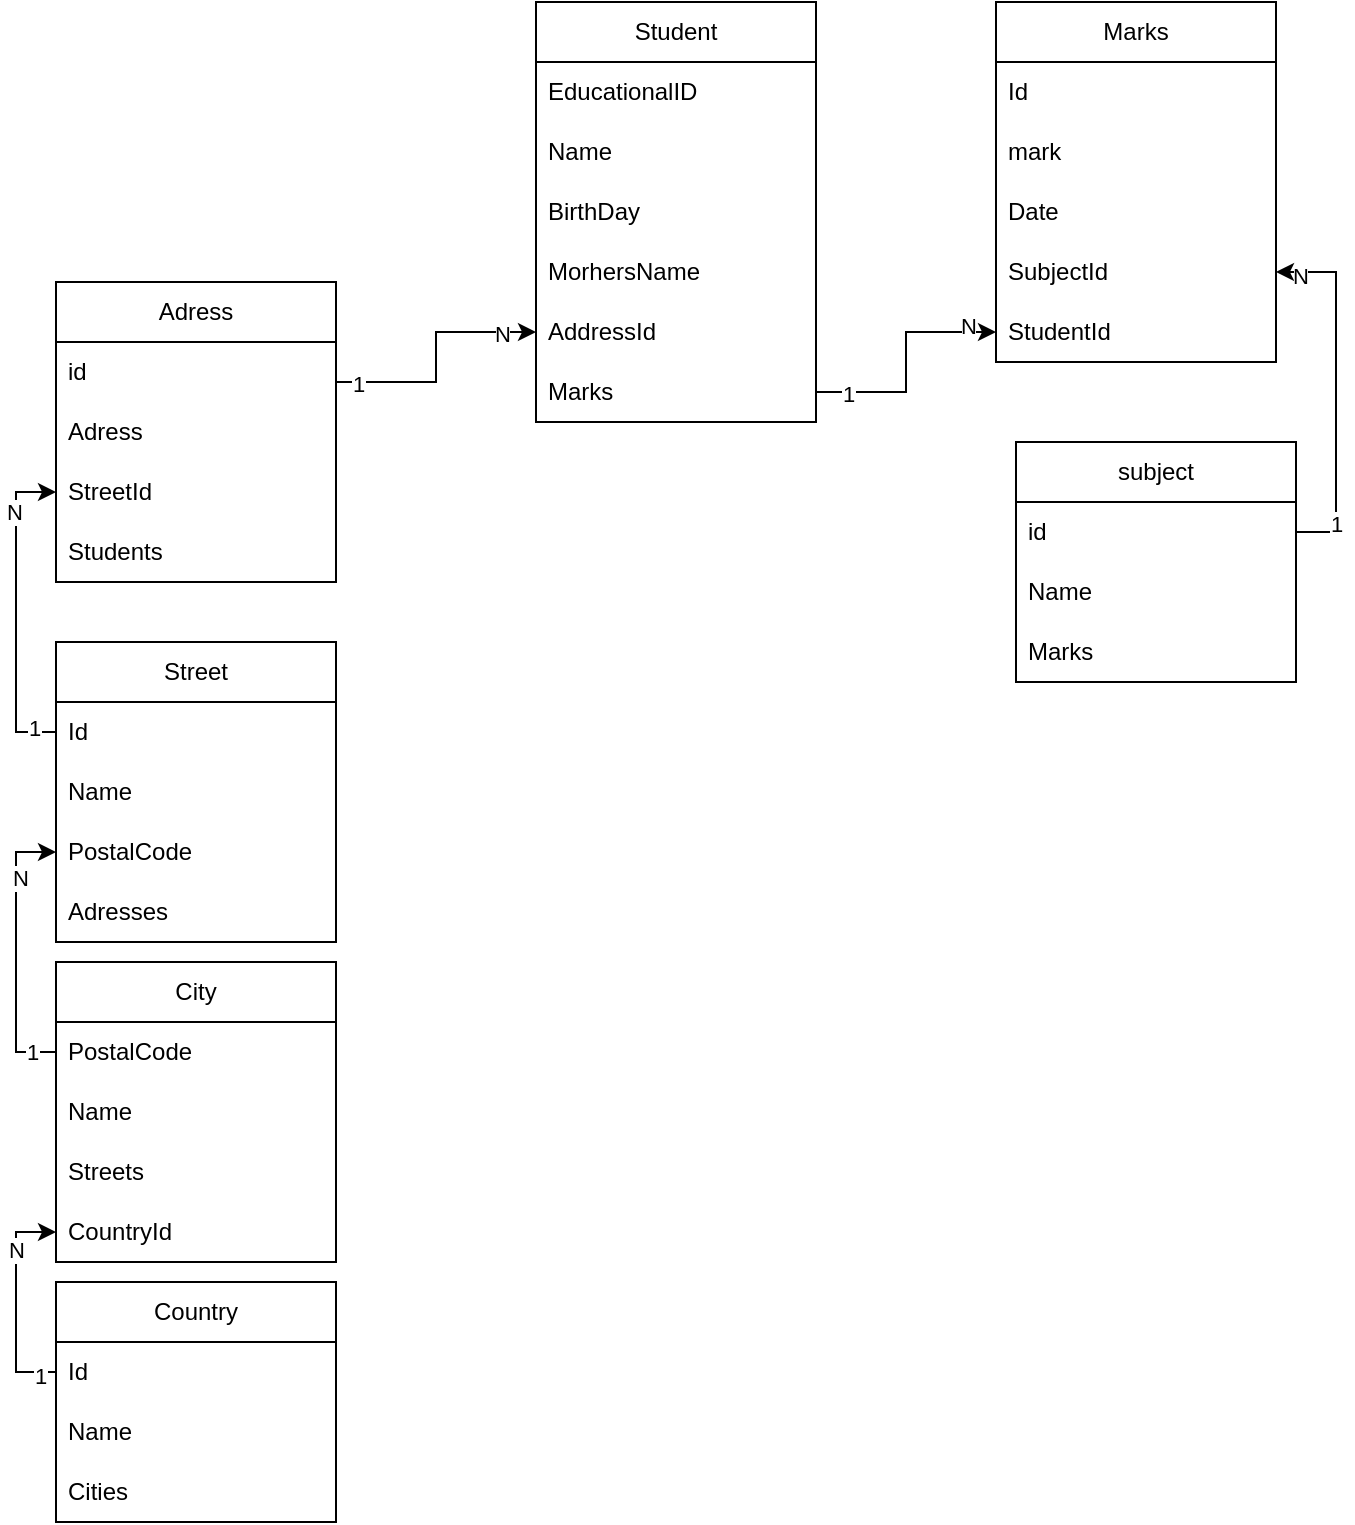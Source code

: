 <mxfile version="24.8.6">
  <diagram name="Page-1" id="cmOhCGr-TvgWsdQW680g">
    <mxGraphModel dx="890" dy="450" grid="1" gridSize="10" guides="1" tooltips="1" connect="1" arrows="1" fold="1" page="1" pageScale="1" pageWidth="850" pageHeight="1100" math="0" shadow="0">
      <root>
        <mxCell id="0" />
        <mxCell id="1" parent="0" />
        <mxCell id="hT2sW_9a4_oL7CBsLHW9-1" value="Student" style="swimlane;fontStyle=0;childLayout=stackLayout;horizontal=1;startSize=30;horizontalStack=0;resizeParent=1;resizeParentMax=0;resizeLast=0;collapsible=1;marginBottom=0;whiteSpace=wrap;html=1;" parent="1" vertex="1">
          <mxGeometry x="410" y="80" width="140" height="210" as="geometry" />
        </mxCell>
        <mxCell id="hT2sW_9a4_oL7CBsLHW9-2" value="EducationalID" style="text;strokeColor=none;fillColor=none;align=left;verticalAlign=middle;spacingLeft=4;spacingRight=4;overflow=hidden;points=[[0,0.5],[1,0.5]];portConstraint=eastwest;rotatable=0;whiteSpace=wrap;html=1;" parent="hT2sW_9a4_oL7CBsLHW9-1" vertex="1">
          <mxGeometry y="30" width="140" height="30" as="geometry" />
        </mxCell>
        <mxCell id="hT2sW_9a4_oL7CBsLHW9-3" value="Name" style="text;strokeColor=none;fillColor=none;align=left;verticalAlign=middle;spacingLeft=4;spacingRight=4;overflow=hidden;points=[[0,0.5],[1,0.5]];portConstraint=eastwest;rotatable=0;whiteSpace=wrap;html=1;" parent="hT2sW_9a4_oL7CBsLHW9-1" vertex="1">
          <mxGeometry y="60" width="140" height="30" as="geometry" />
        </mxCell>
        <mxCell id="hT2sW_9a4_oL7CBsLHW9-4" value="BirthDay" style="text;strokeColor=none;fillColor=none;align=left;verticalAlign=middle;spacingLeft=4;spacingRight=4;overflow=hidden;points=[[0,0.5],[1,0.5]];portConstraint=eastwest;rotatable=0;whiteSpace=wrap;html=1;" parent="hT2sW_9a4_oL7CBsLHW9-1" vertex="1">
          <mxGeometry y="90" width="140" height="30" as="geometry" />
        </mxCell>
        <mxCell id="K55ca2nSc5jzq7k4hGnd-1" value="MorhersName" style="text;strokeColor=none;fillColor=none;align=left;verticalAlign=middle;spacingLeft=4;spacingRight=4;overflow=hidden;points=[[0,0.5],[1,0.5]];portConstraint=eastwest;rotatable=0;whiteSpace=wrap;html=1;" vertex="1" parent="hT2sW_9a4_oL7CBsLHW9-1">
          <mxGeometry y="120" width="140" height="30" as="geometry" />
        </mxCell>
        <mxCell id="hT2sW_9a4_oL7CBsLHW9-5" value="AddressId" style="text;strokeColor=none;fillColor=none;align=left;verticalAlign=middle;spacingLeft=4;spacingRight=4;overflow=hidden;points=[[0,0.5],[1,0.5]];portConstraint=eastwest;rotatable=0;whiteSpace=wrap;html=1;" parent="hT2sW_9a4_oL7CBsLHW9-1" vertex="1">
          <mxGeometry y="150" width="140" height="30" as="geometry" />
        </mxCell>
        <mxCell id="hT2sW_9a4_oL7CBsLHW9-6" value="Marks" style="text;strokeColor=none;fillColor=none;align=left;verticalAlign=middle;spacingLeft=4;spacingRight=4;overflow=hidden;points=[[0,0.5],[1,0.5]];portConstraint=eastwest;rotatable=0;whiteSpace=wrap;html=1;" parent="hT2sW_9a4_oL7CBsLHW9-1" vertex="1">
          <mxGeometry y="180" width="140" height="30" as="geometry" />
        </mxCell>
        <mxCell id="hT2sW_9a4_oL7CBsLHW9-42" value="Adress" style="swimlane;fontStyle=0;childLayout=stackLayout;horizontal=1;startSize=30;horizontalStack=0;resizeParent=1;resizeParentMax=0;resizeLast=0;collapsible=1;marginBottom=0;whiteSpace=wrap;html=1;" parent="1" vertex="1">
          <mxGeometry x="170" y="220" width="140" height="150" as="geometry" />
        </mxCell>
        <mxCell id="hT2sW_9a4_oL7CBsLHW9-43" value="id" style="text;strokeColor=none;fillColor=none;align=left;verticalAlign=middle;spacingLeft=4;spacingRight=4;overflow=hidden;points=[[0,0.5],[1,0.5]];portConstraint=eastwest;rotatable=0;whiteSpace=wrap;html=1;" parent="hT2sW_9a4_oL7CBsLHW9-42" vertex="1">
          <mxGeometry y="30" width="140" height="30" as="geometry" />
        </mxCell>
        <mxCell id="hT2sW_9a4_oL7CBsLHW9-44" value="Adress" style="text;strokeColor=none;fillColor=none;align=left;verticalAlign=middle;spacingLeft=4;spacingRight=4;overflow=hidden;points=[[0,0.5],[1,0.5]];portConstraint=eastwest;rotatable=0;whiteSpace=wrap;html=1;" parent="hT2sW_9a4_oL7CBsLHW9-42" vertex="1">
          <mxGeometry y="60" width="140" height="30" as="geometry" />
        </mxCell>
        <mxCell id="hT2sW_9a4_oL7CBsLHW9-45" value="StreetId" style="text;strokeColor=none;fillColor=none;align=left;verticalAlign=middle;spacingLeft=4;spacingRight=4;overflow=hidden;points=[[0,0.5],[1,0.5]];portConstraint=eastwest;rotatable=0;whiteSpace=wrap;html=1;" parent="hT2sW_9a4_oL7CBsLHW9-42" vertex="1">
          <mxGeometry y="90" width="140" height="30" as="geometry" />
        </mxCell>
        <mxCell id="K55ca2nSc5jzq7k4hGnd-11" value="Students" style="text;strokeColor=none;fillColor=none;align=left;verticalAlign=middle;spacingLeft=4;spacingRight=4;overflow=hidden;points=[[0,0.5],[1,0.5]];portConstraint=eastwest;rotatable=0;whiteSpace=wrap;html=1;" vertex="1" parent="hT2sW_9a4_oL7CBsLHW9-42">
          <mxGeometry y="120" width="140" height="30" as="geometry" />
        </mxCell>
        <mxCell id="hT2sW_9a4_oL7CBsLHW9-46" style="edgeStyle=orthogonalEdgeStyle;rounded=0;orthogonalLoop=1;jettySize=auto;html=1;entryX=0;entryY=0.5;entryDx=0;entryDy=0;" parent="1" target="hT2sW_9a4_oL7CBsLHW9-5" edge="1">
          <mxGeometry relative="1" as="geometry">
            <mxPoint x="310" y="270" as="sourcePoint" />
            <Array as="points">
              <mxPoint x="310" y="270" />
              <mxPoint x="360" y="270" />
              <mxPoint x="360" y="245" />
            </Array>
          </mxGeometry>
        </mxCell>
        <mxCell id="hT2sW_9a4_oL7CBsLHW9-50" value="1" style="edgeLabel;html=1;align=center;verticalAlign=middle;resizable=0;points=[];" parent="hT2sW_9a4_oL7CBsLHW9-46" vertex="1" connectable="0">
          <mxGeometry x="-0.831" y="-1" relative="1" as="geometry">
            <mxPoint as="offset" />
          </mxGeometry>
        </mxCell>
        <mxCell id="K55ca2nSc5jzq7k4hGnd-12" value="N" style="edgeLabel;html=1;align=center;verticalAlign=middle;resizable=0;points=[];" vertex="1" connectable="0" parent="hT2sW_9a4_oL7CBsLHW9-46">
          <mxGeometry x="0.718" y="-1" relative="1" as="geometry">
            <mxPoint as="offset" />
          </mxGeometry>
        </mxCell>
        <mxCell id="hT2sW_9a4_oL7CBsLHW9-52" value="City" style="swimlane;fontStyle=0;childLayout=stackLayout;horizontal=1;startSize=30;horizontalStack=0;resizeParent=1;resizeParentMax=0;resizeLast=0;collapsible=1;marginBottom=0;whiteSpace=wrap;html=1;" parent="1" vertex="1">
          <mxGeometry x="170" y="560" width="140" height="150" as="geometry" />
        </mxCell>
        <mxCell id="hT2sW_9a4_oL7CBsLHW9-53" value="PostalCode" style="text;strokeColor=none;fillColor=none;align=left;verticalAlign=middle;spacingLeft=4;spacingRight=4;overflow=hidden;points=[[0,0.5],[1,0.5]];portConstraint=eastwest;rotatable=0;whiteSpace=wrap;html=1;" parent="hT2sW_9a4_oL7CBsLHW9-52" vertex="1">
          <mxGeometry y="30" width="140" height="30" as="geometry" />
        </mxCell>
        <mxCell id="hT2sW_9a4_oL7CBsLHW9-54" value="Name" style="text;strokeColor=none;fillColor=none;align=left;verticalAlign=middle;spacingLeft=4;spacingRight=4;overflow=hidden;points=[[0,0.5],[1,0.5]];portConstraint=eastwest;rotatable=0;whiteSpace=wrap;html=1;" parent="hT2sW_9a4_oL7CBsLHW9-52" vertex="1">
          <mxGeometry y="60" width="140" height="30" as="geometry" />
        </mxCell>
        <mxCell id="hT2sW_9a4_oL7CBsLHW9-55" value="Streets" style="text;strokeColor=none;fillColor=none;align=left;verticalAlign=middle;spacingLeft=4;spacingRight=4;overflow=hidden;points=[[0,0.5],[1,0.5]];portConstraint=eastwest;rotatable=0;whiteSpace=wrap;html=1;" parent="hT2sW_9a4_oL7CBsLHW9-52" vertex="1">
          <mxGeometry y="90" width="140" height="30" as="geometry" />
        </mxCell>
        <mxCell id="K55ca2nSc5jzq7k4hGnd-22" value="CountryId" style="text;strokeColor=none;fillColor=none;align=left;verticalAlign=middle;spacingLeft=4;spacingRight=4;overflow=hidden;points=[[0,0.5],[1,0.5]];portConstraint=eastwest;rotatable=0;whiteSpace=wrap;html=1;" vertex="1" parent="hT2sW_9a4_oL7CBsLHW9-52">
          <mxGeometry y="120" width="140" height="30" as="geometry" />
        </mxCell>
        <mxCell id="hT2sW_9a4_oL7CBsLHW9-63" value="subject" style="swimlane;fontStyle=0;childLayout=stackLayout;horizontal=1;startSize=30;horizontalStack=0;resizeParent=1;resizeParentMax=0;resizeLast=0;collapsible=1;marginBottom=0;whiteSpace=wrap;html=1;" parent="1" vertex="1">
          <mxGeometry x="650" y="300" width="140" height="120" as="geometry" />
        </mxCell>
        <mxCell id="hT2sW_9a4_oL7CBsLHW9-64" value="id" style="text;strokeColor=none;fillColor=none;align=left;verticalAlign=middle;spacingLeft=4;spacingRight=4;overflow=hidden;points=[[0,0.5],[1,0.5]];portConstraint=eastwest;rotatable=0;whiteSpace=wrap;html=1;" parent="hT2sW_9a4_oL7CBsLHW9-63" vertex="1">
          <mxGeometry y="30" width="140" height="30" as="geometry" />
        </mxCell>
        <mxCell id="hT2sW_9a4_oL7CBsLHW9-65" value="Name" style="text;strokeColor=none;fillColor=none;align=left;verticalAlign=middle;spacingLeft=4;spacingRight=4;overflow=hidden;points=[[0,0.5],[1,0.5]];portConstraint=eastwest;rotatable=0;whiteSpace=wrap;html=1;" parent="hT2sW_9a4_oL7CBsLHW9-63" vertex="1">
          <mxGeometry y="60" width="140" height="30" as="geometry" />
        </mxCell>
        <mxCell id="K55ca2nSc5jzq7k4hGnd-28" value="Marks" style="text;strokeColor=none;fillColor=none;align=left;verticalAlign=middle;spacingLeft=4;spacingRight=4;overflow=hidden;points=[[0,0.5],[1,0.5]];portConstraint=eastwest;rotatable=0;whiteSpace=wrap;html=1;" vertex="1" parent="hT2sW_9a4_oL7CBsLHW9-63">
          <mxGeometry y="90" width="140" height="30" as="geometry" />
        </mxCell>
        <mxCell id="hT2sW_9a4_oL7CBsLHW9-68" value="Marks" style="swimlane;fontStyle=0;childLayout=stackLayout;horizontal=1;startSize=30;horizontalStack=0;resizeParent=1;resizeParentMax=0;resizeLast=0;collapsible=1;marginBottom=0;whiteSpace=wrap;html=1;" parent="1" vertex="1">
          <mxGeometry x="640" y="80" width="140" height="180" as="geometry" />
        </mxCell>
        <mxCell id="hT2sW_9a4_oL7CBsLHW9-69" value="Id" style="text;strokeColor=none;fillColor=none;align=left;verticalAlign=middle;spacingLeft=4;spacingRight=4;overflow=hidden;points=[[0,0.5],[1,0.5]];portConstraint=eastwest;rotatable=0;whiteSpace=wrap;html=1;" parent="hT2sW_9a4_oL7CBsLHW9-68" vertex="1">
          <mxGeometry y="30" width="140" height="30" as="geometry" />
        </mxCell>
        <mxCell id="hT2sW_9a4_oL7CBsLHW9-70" value="mark" style="text;strokeColor=none;fillColor=none;align=left;verticalAlign=middle;spacingLeft=4;spacingRight=4;overflow=hidden;points=[[0,0.5],[1,0.5]];portConstraint=eastwest;rotatable=0;whiteSpace=wrap;html=1;" parent="hT2sW_9a4_oL7CBsLHW9-68" vertex="1">
          <mxGeometry y="60" width="140" height="30" as="geometry" />
        </mxCell>
        <mxCell id="K55ca2nSc5jzq7k4hGnd-2" value="Date" style="text;strokeColor=none;fillColor=none;align=left;verticalAlign=middle;spacingLeft=4;spacingRight=4;overflow=hidden;points=[[0,0.5],[1,0.5]];portConstraint=eastwest;rotatable=0;whiteSpace=wrap;html=1;" vertex="1" parent="hT2sW_9a4_oL7CBsLHW9-68">
          <mxGeometry y="90" width="140" height="30" as="geometry" />
        </mxCell>
        <mxCell id="hT2sW_9a4_oL7CBsLHW9-71" value="SubjectId" style="text;strokeColor=none;fillColor=none;align=left;verticalAlign=middle;spacingLeft=4;spacingRight=4;overflow=hidden;points=[[0,0.5],[1,0.5]];portConstraint=eastwest;rotatable=0;whiteSpace=wrap;html=1;" parent="hT2sW_9a4_oL7CBsLHW9-68" vertex="1">
          <mxGeometry y="120" width="140" height="30" as="geometry" />
        </mxCell>
        <mxCell id="hT2sW_9a4_oL7CBsLHW9-72" value="StudentId" style="text;strokeColor=none;fillColor=none;align=left;verticalAlign=middle;spacingLeft=4;spacingRight=4;overflow=hidden;points=[[0,0.5],[1,0.5]];portConstraint=eastwest;rotatable=0;whiteSpace=wrap;html=1;" parent="hT2sW_9a4_oL7CBsLHW9-68" vertex="1">
          <mxGeometry y="150" width="140" height="30" as="geometry" />
        </mxCell>
        <mxCell id="hT2sW_9a4_oL7CBsLHW9-73" style="edgeStyle=orthogonalEdgeStyle;rounded=0;orthogonalLoop=1;jettySize=auto;html=1;exitX=1;exitY=0.5;exitDx=0;exitDy=0;entryX=0;entryY=0.5;entryDx=0;entryDy=0;" parent="1" source="hT2sW_9a4_oL7CBsLHW9-6" target="hT2sW_9a4_oL7CBsLHW9-72" edge="1">
          <mxGeometry relative="1" as="geometry" />
        </mxCell>
        <mxCell id="K55ca2nSc5jzq7k4hGnd-26" value="N" style="edgeLabel;html=1;align=center;verticalAlign=middle;resizable=0;points=[];" vertex="1" connectable="0" parent="hT2sW_9a4_oL7CBsLHW9-73">
          <mxGeometry x="0.767" y="3" relative="1" as="geometry">
            <mxPoint as="offset" />
          </mxGeometry>
        </mxCell>
        <mxCell id="K55ca2nSc5jzq7k4hGnd-27" value="1" style="edgeLabel;html=1;align=center;verticalAlign=middle;resizable=0;points=[];" vertex="1" connectable="0" parent="hT2sW_9a4_oL7CBsLHW9-73">
          <mxGeometry x="-0.733" y="-1" relative="1" as="geometry">
            <mxPoint as="offset" />
          </mxGeometry>
        </mxCell>
        <mxCell id="hT2sW_9a4_oL7CBsLHW9-76" style="edgeStyle=orthogonalEdgeStyle;rounded=0;orthogonalLoop=1;jettySize=auto;html=1;exitX=1;exitY=0.5;exitDx=0;exitDy=0;entryX=1;entryY=0.5;entryDx=0;entryDy=0;" parent="1" source="hT2sW_9a4_oL7CBsLHW9-64" target="hT2sW_9a4_oL7CBsLHW9-71" edge="1">
          <mxGeometry relative="1" as="geometry" />
        </mxCell>
        <mxCell id="hT2sW_9a4_oL7CBsLHW9-77" value="N" style="edgeLabel;html=1;align=center;verticalAlign=middle;resizable=0;points=[];" parent="hT2sW_9a4_oL7CBsLHW9-76" vertex="1" connectable="0">
          <mxGeometry x="0.874" y="2" relative="1" as="geometry">
            <mxPoint as="offset" />
          </mxGeometry>
        </mxCell>
        <mxCell id="hT2sW_9a4_oL7CBsLHW9-78" value="1" style="edgeLabel;html=1;align=center;verticalAlign=middle;resizable=0;points=[];" parent="hT2sW_9a4_oL7CBsLHW9-76" vertex="1" connectable="0">
          <mxGeometry x="-0.731" relative="1" as="geometry">
            <mxPoint as="offset" />
          </mxGeometry>
        </mxCell>
        <mxCell id="K55ca2nSc5jzq7k4hGnd-3" value="Street" style="swimlane;fontStyle=0;childLayout=stackLayout;horizontal=1;startSize=30;horizontalStack=0;resizeParent=1;resizeParentMax=0;resizeLast=0;collapsible=1;marginBottom=0;whiteSpace=wrap;html=1;" vertex="1" parent="1">
          <mxGeometry x="170" y="400" width="140" height="150" as="geometry" />
        </mxCell>
        <mxCell id="K55ca2nSc5jzq7k4hGnd-4" value="Id" style="text;strokeColor=none;fillColor=none;align=left;verticalAlign=middle;spacingLeft=4;spacingRight=4;overflow=hidden;points=[[0,0.5],[1,0.5]];portConstraint=eastwest;rotatable=0;whiteSpace=wrap;html=1;" vertex="1" parent="K55ca2nSc5jzq7k4hGnd-3">
          <mxGeometry y="30" width="140" height="30" as="geometry" />
        </mxCell>
        <mxCell id="K55ca2nSc5jzq7k4hGnd-5" value="Name" style="text;strokeColor=none;fillColor=none;align=left;verticalAlign=middle;spacingLeft=4;spacingRight=4;overflow=hidden;points=[[0,0.5],[1,0.5]];portConstraint=eastwest;rotatable=0;whiteSpace=wrap;html=1;" vertex="1" parent="K55ca2nSc5jzq7k4hGnd-3">
          <mxGeometry y="60" width="140" height="30" as="geometry" />
        </mxCell>
        <mxCell id="K55ca2nSc5jzq7k4hGnd-6" value="PostalCode" style="text;strokeColor=none;fillColor=none;align=left;verticalAlign=middle;spacingLeft=4;spacingRight=4;overflow=hidden;points=[[0,0.5],[1,0.5]];portConstraint=eastwest;rotatable=0;whiteSpace=wrap;html=1;" vertex="1" parent="K55ca2nSc5jzq7k4hGnd-3">
          <mxGeometry y="90" width="140" height="30" as="geometry" />
        </mxCell>
        <mxCell id="K55ca2nSc5jzq7k4hGnd-14" value="Adresses" style="text;strokeColor=none;fillColor=none;align=left;verticalAlign=middle;spacingLeft=4;spacingRight=4;overflow=hidden;points=[[0,0.5],[1,0.5]];portConstraint=eastwest;rotatable=0;whiteSpace=wrap;html=1;" vertex="1" parent="K55ca2nSc5jzq7k4hGnd-3">
          <mxGeometry y="120" width="140" height="30" as="geometry" />
        </mxCell>
        <mxCell id="K55ca2nSc5jzq7k4hGnd-7" value="Country" style="swimlane;fontStyle=0;childLayout=stackLayout;horizontal=1;startSize=30;horizontalStack=0;resizeParent=1;resizeParentMax=0;resizeLast=0;collapsible=1;marginBottom=0;whiteSpace=wrap;html=1;" vertex="1" parent="1">
          <mxGeometry x="170" y="720" width="140" height="120" as="geometry" />
        </mxCell>
        <mxCell id="K55ca2nSc5jzq7k4hGnd-8" value="Id" style="text;strokeColor=none;fillColor=none;align=left;verticalAlign=middle;spacingLeft=4;spacingRight=4;overflow=hidden;points=[[0,0.5],[1,0.5]];portConstraint=eastwest;rotatable=0;whiteSpace=wrap;html=1;" vertex="1" parent="K55ca2nSc5jzq7k4hGnd-7">
          <mxGeometry y="30" width="140" height="30" as="geometry" />
        </mxCell>
        <mxCell id="K55ca2nSc5jzq7k4hGnd-9" value="Name" style="text;strokeColor=none;fillColor=none;align=left;verticalAlign=middle;spacingLeft=4;spacingRight=4;overflow=hidden;points=[[0,0.5],[1,0.5]];portConstraint=eastwest;rotatable=0;whiteSpace=wrap;html=1;" vertex="1" parent="K55ca2nSc5jzq7k4hGnd-7">
          <mxGeometry y="60" width="140" height="30" as="geometry" />
        </mxCell>
        <mxCell id="K55ca2nSc5jzq7k4hGnd-10" value="Cities" style="text;strokeColor=none;fillColor=none;align=left;verticalAlign=middle;spacingLeft=4;spacingRight=4;overflow=hidden;points=[[0,0.5],[1,0.5]];portConstraint=eastwest;rotatable=0;whiteSpace=wrap;html=1;" vertex="1" parent="K55ca2nSc5jzq7k4hGnd-7">
          <mxGeometry y="90" width="140" height="30" as="geometry" />
        </mxCell>
        <mxCell id="K55ca2nSc5jzq7k4hGnd-13" style="edgeStyle=orthogonalEdgeStyle;rounded=0;orthogonalLoop=1;jettySize=auto;html=1;entryX=0;entryY=0.5;entryDx=0;entryDy=0;" edge="1" parent="1" source="K55ca2nSc5jzq7k4hGnd-4" target="hT2sW_9a4_oL7CBsLHW9-45">
          <mxGeometry relative="1" as="geometry" />
        </mxCell>
        <mxCell id="K55ca2nSc5jzq7k4hGnd-15" value="N" style="edgeLabel;html=1;align=center;verticalAlign=middle;resizable=0;points=[];" vertex="1" connectable="0" parent="K55ca2nSc5jzq7k4hGnd-13">
          <mxGeometry x="0.63" y="1" relative="1" as="geometry">
            <mxPoint as="offset" />
          </mxGeometry>
        </mxCell>
        <mxCell id="K55ca2nSc5jzq7k4hGnd-16" value="1" style="edgeLabel;html=1;align=center;verticalAlign=middle;resizable=0;points=[];" vertex="1" connectable="0" parent="K55ca2nSc5jzq7k4hGnd-13">
          <mxGeometry x="-0.855" y="-2" relative="1" as="geometry">
            <mxPoint as="offset" />
          </mxGeometry>
        </mxCell>
        <mxCell id="K55ca2nSc5jzq7k4hGnd-17" style="edgeStyle=orthogonalEdgeStyle;rounded=0;orthogonalLoop=1;jettySize=auto;html=1;entryX=0;entryY=0.5;entryDx=0;entryDy=0;" edge="1" parent="1" source="hT2sW_9a4_oL7CBsLHW9-53" target="K55ca2nSc5jzq7k4hGnd-6">
          <mxGeometry relative="1" as="geometry" />
        </mxCell>
        <mxCell id="K55ca2nSc5jzq7k4hGnd-18" value="N" style="edgeLabel;html=1;align=center;verticalAlign=middle;resizable=0;points=[];" vertex="1" connectable="0" parent="K55ca2nSc5jzq7k4hGnd-17">
          <mxGeometry x="0.534" y="-2" relative="1" as="geometry">
            <mxPoint as="offset" />
          </mxGeometry>
        </mxCell>
        <mxCell id="K55ca2nSc5jzq7k4hGnd-21" value="1" style="edgeLabel;html=1;align=center;verticalAlign=middle;resizable=0;points=[];" vertex="1" connectable="0" parent="K55ca2nSc5jzq7k4hGnd-17">
          <mxGeometry x="-0.827" relative="1" as="geometry">
            <mxPoint as="offset" />
          </mxGeometry>
        </mxCell>
        <mxCell id="K55ca2nSc5jzq7k4hGnd-23" style="edgeStyle=orthogonalEdgeStyle;rounded=0;orthogonalLoop=1;jettySize=auto;html=1;exitX=0;exitY=0.5;exitDx=0;exitDy=0;entryX=0;entryY=0.5;entryDx=0;entryDy=0;" edge="1" parent="1" source="K55ca2nSc5jzq7k4hGnd-8" target="K55ca2nSc5jzq7k4hGnd-22">
          <mxGeometry relative="1" as="geometry" />
        </mxCell>
        <mxCell id="K55ca2nSc5jzq7k4hGnd-24" value="N" style="edgeLabel;html=1;align=center;verticalAlign=middle;resizable=0;points=[];" vertex="1" connectable="0" parent="K55ca2nSc5jzq7k4hGnd-23">
          <mxGeometry x="0.469" relative="1" as="geometry">
            <mxPoint as="offset" />
          </mxGeometry>
        </mxCell>
        <mxCell id="K55ca2nSc5jzq7k4hGnd-25" value="1" style="edgeLabel;html=1;align=center;verticalAlign=middle;resizable=0;points=[];" vertex="1" connectable="0" parent="K55ca2nSc5jzq7k4hGnd-23">
          <mxGeometry x="-0.842" y="2" relative="1" as="geometry">
            <mxPoint as="offset" />
          </mxGeometry>
        </mxCell>
      </root>
    </mxGraphModel>
  </diagram>
</mxfile>

